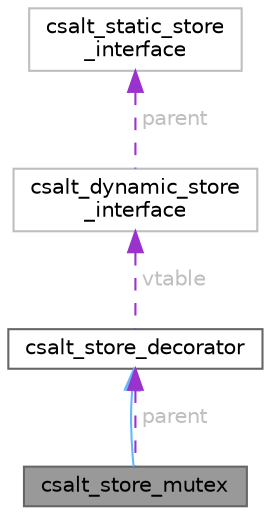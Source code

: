 digraph "csalt_store_mutex"
{
 // LATEX_PDF_SIZE
  bgcolor="transparent";
  edge [fontname=Helvetica,fontsize=10,labelfontname=Helvetica,labelfontsize=10];
  node [fontname=Helvetica,fontsize=10,shape=box,height=0.2,width=0.4];
  Node1 [id="Node000001",label="csalt_store_mutex",height=0.2,width=0.4,color="gray40", fillcolor="grey60", style="filled", fontcolor="black",tooltip="Provides a decorator for synchronizing access to a store."];
  Node2 -> Node1 [id="edge1_Node000001_Node000002",dir="back",color="steelblue1",style="solid",tooltip=" "];
  Node2 [id="Node000002",label="csalt_store_decorator",height=0.2,width=0.4,color="gray40", fillcolor="white", style="filled",URL="$structcsalt__store__decorator.html",tooltip="A decorator to include as the first member in your struct."];
  Node3 -> Node2 [id="edge2_Node000002_Node000003",dir="back",color="darkorchid3",style="dashed",tooltip=" ",label=" vtable",fontcolor="grey" ];
  Node3 [id="Node000003",label="csalt_dynamic_store\l_interface",height=0.2,width=0.4,color="grey75", fillcolor="white", style="filled",URL="$structcsalt__dynamic__store__interface.html",tooltip=" "];
  Node4 -> Node3 [id="edge3_Node000003_Node000004",dir="back",color="darkorchid3",style="dashed",tooltip=" ",label=" parent",fontcolor="grey" ];
  Node4 [id="Node000004",label="csalt_static_store\l_interface",height=0.2,width=0.4,color="grey75", fillcolor="white", style="filled",URL="$structcsalt__static__store__interface.html",tooltip=" "];
  Node2 -> Node1 [id="edge4_Node000001_Node000002",dir="back",color="darkorchid3",style="dashed",tooltip=" ",label=" parent",fontcolor="grey" ];
}

